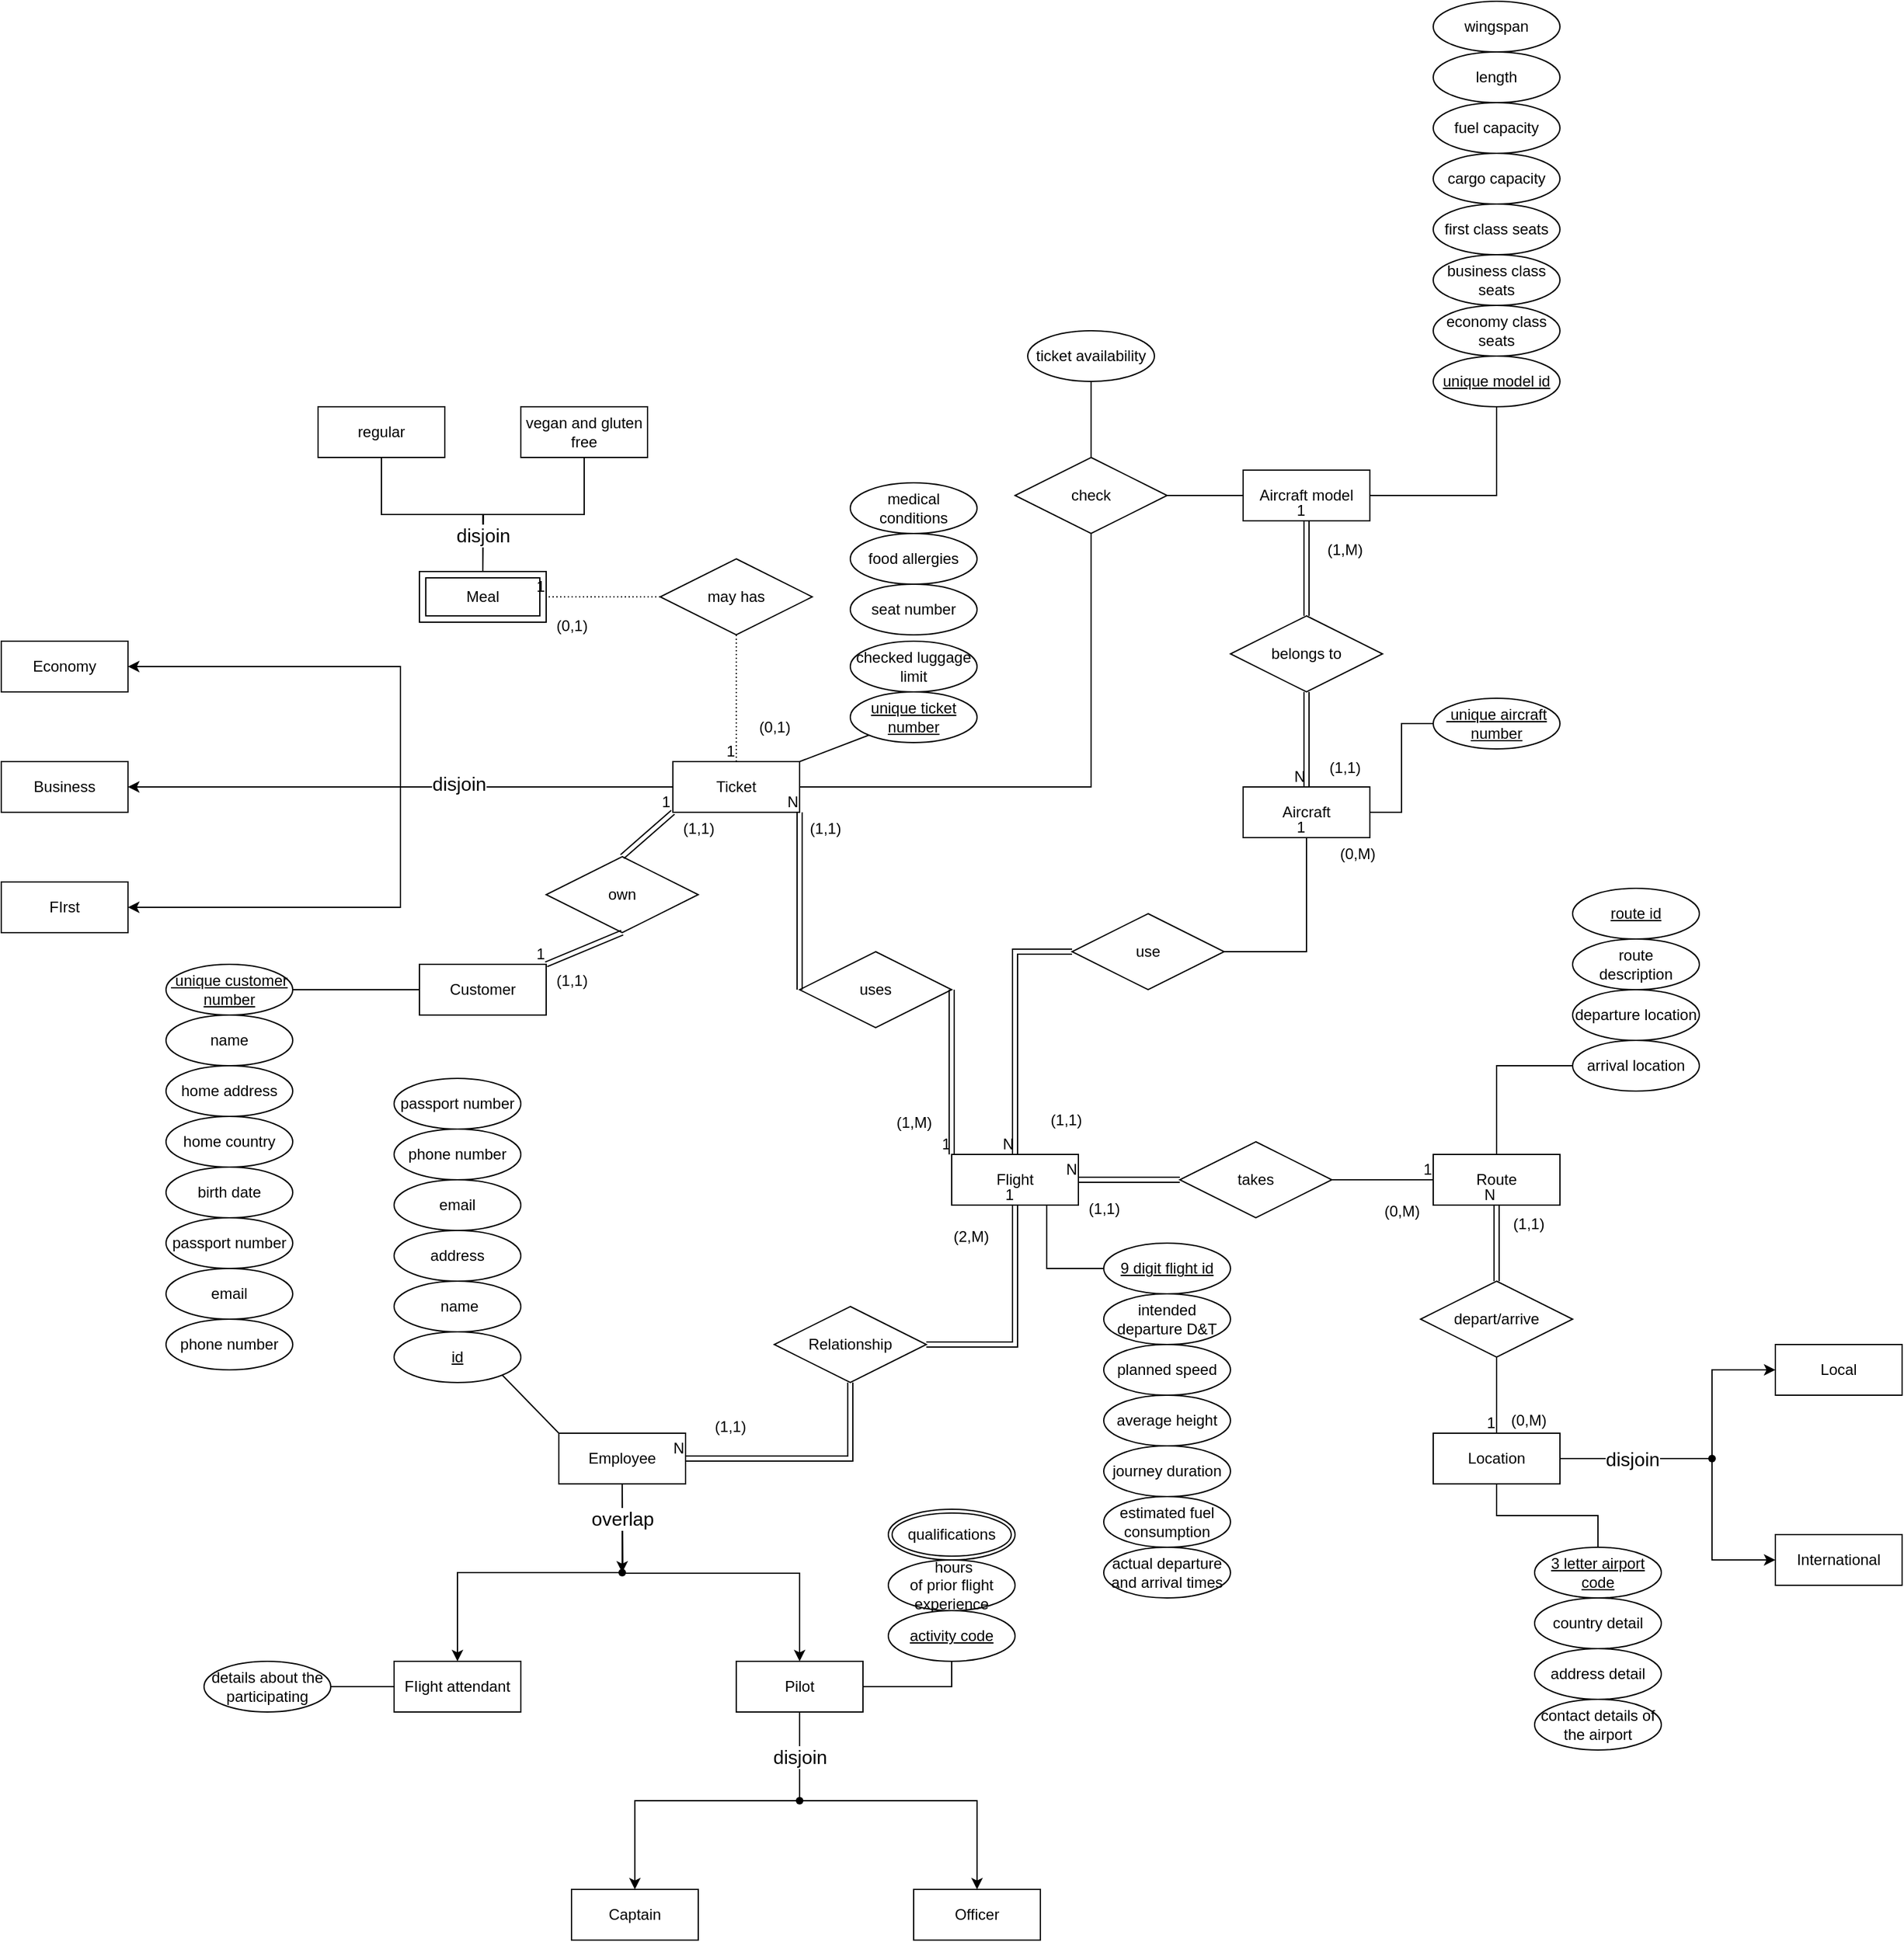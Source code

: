 <mxfile version="24.2.2" type="github">
  <diagram id="R2lEEEUBdFMjLlhIrx00" name="Page-1">
    <mxGraphModel dx="1992" dy="1138" grid="1" gridSize="10" guides="1" tooltips="1" connect="1" arrows="1" fold="1" page="1" pageScale="1" pageWidth="3300" pageHeight="4681" math="0" shadow="0" extFonts="Permanent Marker^https://fonts.googleapis.com/css?family=Permanent+Marker">
      <root>
        <mxCell id="0" />
        <mxCell id="1" parent="0" />
        <mxCell id="iUGONKCu862hK9h3Vl7b-9" value="Flight" style="whiteSpace=wrap;html=1;align=center;" parent="1" vertex="1">
          <mxGeometry x="1240" y="1610" width="100" height="40" as="geometry" />
        </mxCell>
        <mxCell id="iUGONKCu862hK9h3Vl7b-10" value="Route" style="whiteSpace=wrap;html=1;align=center;" parent="1" vertex="1">
          <mxGeometry x="1620" y="1610" width="100" height="40" as="geometry" />
        </mxCell>
        <mxCell id="iUGONKCu862hK9h3Vl7b-37" style="edgeStyle=orthogonalEdgeStyle;rounded=0;orthogonalLoop=1;jettySize=auto;html=1;exitX=1;exitY=0.5;exitDx=0;exitDy=0;entryX=0;entryY=0.5;entryDx=0;entryDy=0;" parent="1" source="iUGONKCu862hK9h3Vl7b-11" target="iUGONKCu862hK9h3Vl7b-35" edge="1">
          <mxGeometry relative="1" as="geometry">
            <Array as="points">
              <mxPoint x="1840" y="1850" />
              <mxPoint x="1840" y="1780" />
            </Array>
          </mxGeometry>
        </mxCell>
        <mxCell id="iUGONKCu862hK9h3Vl7b-11" value="Location" style="whiteSpace=wrap;html=1;align=center;" parent="1" vertex="1">
          <mxGeometry x="1620" y="1830" width="100" height="40" as="geometry" />
        </mxCell>
        <mxCell id="iUGONKCu862hK9h3Vl7b-73" style="edgeStyle=orthogonalEdgeStyle;rounded=0;orthogonalLoop=1;jettySize=auto;html=1;exitX=0;exitY=0.5;exitDx=0;exitDy=0;entryX=1;entryY=0.5;entryDx=0;entryDy=0;endArrow=classic;endFill=1;" parent="1" source="iUGONKCu862hK9h3Vl7b-12" target="iUGONKCu862hK9h3Vl7b-71" edge="1">
          <mxGeometry relative="1" as="geometry" />
        </mxCell>
        <mxCell id="HLWwBx_t6MF1yC-M5vPN-52" style="edgeStyle=orthogonalEdgeStyle;rounded=0;orthogonalLoop=1;jettySize=auto;html=1;exitX=1;exitY=0.5;exitDx=0;exitDy=0;entryX=0.5;entryY=1;entryDx=0;entryDy=0;endArrow=none;endFill=0;" edge="1" parent="1" source="iUGONKCu862hK9h3Vl7b-12" target="HLWwBx_t6MF1yC-M5vPN-51">
          <mxGeometry relative="1" as="geometry" />
        </mxCell>
        <mxCell id="HLWwBx_t6MF1yC-M5vPN-168" style="rounded=0;orthogonalLoop=1;jettySize=auto;html=1;exitX=1;exitY=0;exitDx=0;exitDy=0;entryX=0;entryY=1;entryDx=0;entryDy=0;endArrow=none;endFill=0;" edge="1" parent="1" source="iUGONKCu862hK9h3Vl7b-12" target="HLWwBx_t6MF1yC-M5vPN-45">
          <mxGeometry relative="1" as="geometry" />
        </mxCell>
        <mxCell id="iUGONKCu862hK9h3Vl7b-12" value="Ticket" style="whiteSpace=wrap;html=1;align=center;" parent="1" vertex="1">
          <mxGeometry x="1020" y="1300" width="100" height="40" as="geometry" />
        </mxCell>
        <mxCell id="iUGONKCu862hK9h3Vl7b-13" value="Customer" style="whiteSpace=wrap;html=1;align=center;" parent="1" vertex="1">
          <mxGeometry x="820" y="1460" width="100" height="40" as="geometry" />
        </mxCell>
        <mxCell id="iUGONKCu862hK9h3Vl7b-16" value="Aircraft" style="whiteSpace=wrap;html=1;align=center;" parent="1" vertex="1">
          <mxGeometry x="1470" y="1320" width="100" height="40" as="geometry" />
        </mxCell>
        <mxCell id="HLWwBx_t6MF1yC-M5vPN-53" style="edgeStyle=orthogonalEdgeStyle;rounded=0;orthogonalLoop=1;jettySize=auto;html=1;exitX=0;exitY=0.5;exitDx=0;exitDy=0;entryX=1;entryY=0.5;entryDx=0;entryDy=0;endArrow=none;endFill=0;" edge="1" parent="1" source="iUGONKCu862hK9h3Vl7b-17" target="HLWwBx_t6MF1yC-M5vPN-51">
          <mxGeometry relative="1" as="geometry" />
        </mxCell>
        <mxCell id="iUGONKCu862hK9h3Vl7b-17" value="Aircraft model" style="whiteSpace=wrap;html=1;align=center;" parent="1" vertex="1">
          <mxGeometry x="1470" y="1070" width="100" height="40" as="geometry" />
        </mxCell>
        <mxCell id="iUGONKCu862hK9h3Vl7b-25" style="edgeStyle=orthogonalEdgeStyle;rounded=0;orthogonalLoop=1;jettySize=auto;html=1;exitDx=0;exitDy=0;entryX=0.5;entryY=0;entryDx=0;entryDy=0;" parent="1" source="iUGONKCu862hK9h3Vl7b-29" target="iUGONKCu862hK9h3Vl7b-23" edge="1">
          <mxGeometry relative="1" as="geometry">
            <Array as="points">
              <mxPoint x="850" y="1940" />
            </Array>
          </mxGeometry>
        </mxCell>
        <mxCell id="HLWwBx_t6MF1yC-M5vPN-169" style="rounded=0;orthogonalLoop=1;jettySize=auto;html=1;exitX=0;exitY=0;exitDx=0;exitDy=0;entryX=1;entryY=1;entryDx=0;entryDy=0;endArrow=none;endFill=0;" edge="1" parent="1" source="iUGONKCu862hK9h3Vl7b-22" target="HLWwBx_t6MF1yC-M5vPN-69">
          <mxGeometry relative="1" as="geometry" />
        </mxCell>
        <mxCell id="iUGONKCu862hK9h3Vl7b-22" value="Employee" style="whiteSpace=wrap;html=1;align=center;" parent="1" vertex="1">
          <mxGeometry x="930" y="1830" width="100" height="40" as="geometry" />
        </mxCell>
        <mxCell id="iUGONKCu862hK9h3Vl7b-23" value="FIight attendant" style="whiteSpace=wrap;html=1;align=center;" parent="1" vertex="1">
          <mxGeometry x="800" y="2010" width="100" height="40" as="geometry" />
        </mxCell>
        <mxCell id="iUGONKCu862hK9h3Vl7b-28" style="edgeStyle=orthogonalEdgeStyle;rounded=0;orthogonalLoop=1;jettySize=auto;html=1;exitX=0.5;exitY=0;exitDx=0;exitDy=0;endArrow=none;endFill=0;startArrow=classic;startFill=1;" parent="1" source="iUGONKCu862hK9h3Vl7b-24" edge="1">
          <mxGeometry relative="1" as="geometry">
            <mxPoint x="980" y="1870" as="targetPoint" />
          </mxGeometry>
        </mxCell>
        <mxCell id="iUGONKCu862hK9h3Vl7b-78" style="edgeStyle=orthogonalEdgeStyle;rounded=0;orthogonalLoop=1;jettySize=auto;html=1;exitX=0.5;exitY=1;exitDx=0;exitDy=0;entryX=0.5;entryY=0;entryDx=0;entryDy=0;endArrow=classic;endFill=1;" parent="1" source="iUGONKCu862hK9h3Vl7b-24" target="iUGONKCu862hK9h3Vl7b-76" edge="1">
          <mxGeometry relative="1" as="geometry" />
        </mxCell>
        <mxCell id="iUGONKCu862hK9h3Vl7b-24" value="Pilot" style="whiteSpace=wrap;html=1;align=center;" parent="1" vertex="1">
          <mxGeometry x="1070" y="2010" width="100" height="40" as="geometry" />
        </mxCell>
        <mxCell id="iUGONKCu862hK9h3Vl7b-30" value="" style="edgeStyle=orthogonalEdgeStyle;rounded=0;orthogonalLoop=1;jettySize=auto;html=1;exitX=0.5;exitY=1;exitDx=0;exitDy=0;entryDx=0;entryDy=0;" parent="1" source="iUGONKCu862hK9h3Vl7b-22" target="iUGONKCu862hK9h3Vl7b-29" edge="1">
          <mxGeometry relative="1" as="geometry">
            <mxPoint x="980" y="1870" as="sourcePoint" />
            <mxPoint x="850" y="2010" as="targetPoint" />
            <Array as="points">
              <mxPoint x="980" y="1940" />
            </Array>
          </mxGeometry>
        </mxCell>
        <mxCell id="HLWwBx_t6MF1yC-M5vPN-70" value="overlap" style="edgeLabel;html=1;align=center;verticalAlign=middle;resizable=0;points=[];fontSize=15;" vertex="1" connectable="0" parent="iUGONKCu862hK9h3Vl7b-30">
          <mxGeometry x="-0.233" relative="1" as="geometry">
            <mxPoint as="offset" />
          </mxGeometry>
        </mxCell>
        <mxCell id="iUGONKCu862hK9h3Vl7b-29" value="" style="shape=waypoint;sketch=0;fillStyle=solid;size=6;pointerEvents=1;points=[];fillColor=none;resizable=0;rotatable=0;perimeter=centerPerimeter;snapToPoint=1;fontStyle=1;html=1;" parent="1" vertex="1">
          <mxGeometry x="970" y="1930" width="20" height="20" as="geometry" />
        </mxCell>
        <mxCell id="iUGONKCu862hK9h3Vl7b-35" value="Local" style="whiteSpace=wrap;html=1;align=center;" parent="1" vertex="1">
          <mxGeometry x="1890" y="1760" width="100" height="40" as="geometry" />
        </mxCell>
        <mxCell id="iUGONKCu862hK9h3Vl7b-38" style="edgeStyle=orthogonalEdgeStyle;rounded=0;orthogonalLoop=1;jettySize=auto;html=1;exitX=0;exitY=0.5;exitDx=0;exitDy=0;entryX=1;entryY=0.5;entryDx=0;entryDy=0;startArrow=classic;startFill=1;endArrow=none;endFill=0;" parent="1" source="iUGONKCu862hK9h3Vl7b-36" target="iUGONKCu862hK9h3Vl7b-11" edge="1">
          <mxGeometry relative="1" as="geometry">
            <Array as="points">
              <mxPoint x="1840" y="1930" />
              <mxPoint x="1840" y="1850" />
            </Array>
          </mxGeometry>
        </mxCell>
        <mxCell id="HLWwBx_t6MF1yC-M5vPN-24" value="disjoin" style="edgeLabel;html=1;align=center;verticalAlign=middle;resizable=0;points=[];fontSize=15;" vertex="1" connectable="0" parent="iUGONKCu862hK9h3Vl7b-38">
          <mxGeometry x="0.539" relative="1" as="geometry">
            <mxPoint x="-1" as="offset" />
          </mxGeometry>
        </mxCell>
        <mxCell id="iUGONKCu862hK9h3Vl7b-36" value="International" style="whiteSpace=wrap;html=1;align=center;" parent="1" vertex="1">
          <mxGeometry x="1890" y="1910" width="100" height="40" as="geometry" />
        </mxCell>
        <mxCell id="iUGONKCu862hK9h3Vl7b-48" value="" style="shape=waypoint;sketch=0;fillStyle=solid;size=6;pointerEvents=1;points=[];fillColor=none;resizable=0;rotatable=0;perimeter=centerPerimeter;snapToPoint=1;" parent="1" vertex="1">
          <mxGeometry x="1830" y="1840" width="20" height="20" as="geometry" />
        </mxCell>
        <mxCell id="HLWwBx_t6MF1yC-M5vPN-61" style="edgeStyle=orthogonalEdgeStyle;rounded=0;orthogonalLoop=1;jettySize=auto;html=1;exitX=0.5;exitY=0;exitDx=0;exitDy=0;entryX=0.5;entryY=1;entryDx=0;entryDy=0;endArrow=none;endFill=0;" edge="1" parent="1" source="iUGONKCu862hK9h3Vl7b-63" target="HLWwBx_t6MF1yC-M5vPN-59">
          <mxGeometry relative="1" as="geometry" />
        </mxCell>
        <mxCell id="iUGONKCu862hK9h3Vl7b-63" value="Meal" style="shape=ext;margin=3;double=1;whiteSpace=wrap;html=1;align=center;" parent="1" vertex="1">
          <mxGeometry x="820" y="1150" width="100" height="40" as="geometry" />
        </mxCell>
        <mxCell id="iUGONKCu862hK9h3Vl7b-74" style="edgeStyle=orthogonalEdgeStyle;rounded=0;orthogonalLoop=1;jettySize=auto;html=1;exitX=1;exitY=0.5;exitDx=0;exitDy=0;entryX=0;entryY=0.5;entryDx=0;entryDy=0;endArrow=none;endFill=0;startArrow=classic;startFill=1;" parent="1" source="iUGONKCu862hK9h3Vl7b-70" target="iUGONKCu862hK9h3Vl7b-12" edge="1">
          <mxGeometry relative="1" as="geometry" />
        </mxCell>
        <mxCell id="iUGONKCu862hK9h3Vl7b-70" value="Economy" style="whiteSpace=wrap;html=1;align=center;" parent="1" vertex="1">
          <mxGeometry x="490" y="1205" width="100" height="40" as="geometry" />
        </mxCell>
        <mxCell id="iUGONKCu862hK9h3Vl7b-71" value="Business" style="whiteSpace=wrap;html=1;align=center;" parent="1" vertex="1">
          <mxGeometry x="490" y="1300" width="100" height="40" as="geometry" />
        </mxCell>
        <mxCell id="iUGONKCu862hK9h3Vl7b-75" style="edgeStyle=orthogonalEdgeStyle;rounded=0;orthogonalLoop=1;jettySize=auto;html=1;exitX=1;exitY=0.5;exitDx=0;exitDy=0;entryX=0;entryY=0.5;entryDx=0;entryDy=0;endArrow=none;endFill=0;startArrow=classic;startFill=1;" parent="1" source="iUGONKCu862hK9h3Vl7b-72" target="iUGONKCu862hK9h3Vl7b-12" edge="1">
          <mxGeometry relative="1" as="geometry" />
        </mxCell>
        <mxCell id="HLWwBx_t6MF1yC-M5vPN-58" value="&lt;font style=&quot;font-size: 15px;&quot;&gt;disjoin&lt;/font&gt;" style="edgeLabel;html=1;align=center;verticalAlign=middle;resizable=0;points=[];" vertex="1" connectable="0" parent="iUGONKCu862hK9h3Vl7b-75">
          <mxGeometry x="0.355" y="3" relative="1" as="geometry">
            <mxPoint as="offset" />
          </mxGeometry>
        </mxCell>
        <mxCell id="iUGONKCu862hK9h3Vl7b-72" value="FIrst" style="whiteSpace=wrap;html=1;align=center;" parent="1" vertex="1">
          <mxGeometry x="490" y="1395" width="100" height="40" as="geometry" />
        </mxCell>
        <mxCell id="iUGONKCu862hK9h3Vl7b-76" value="Captain" style="whiteSpace=wrap;html=1;align=center;" parent="1" vertex="1">
          <mxGeometry x="940" y="2190" width="100" height="40" as="geometry" />
        </mxCell>
        <mxCell id="iUGONKCu862hK9h3Vl7b-79" style="edgeStyle=orthogonalEdgeStyle;rounded=0;orthogonalLoop=1;jettySize=auto;html=1;exitDx=0;exitDy=0;endArrow=none;endFill=0;" parent="1" source="iUGONKCu862hK9h3Vl7b-85" edge="1">
          <mxGeometry relative="1" as="geometry">
            <mxPoint x="1120" y="2050" as="targetPoint" />
          </mxGeometry>
        </mxCell>
        <mxCell id="HLWwBx_t6MF1yC-M5vPN-71" value="&lt;font style=&quot;font-size: 15px;&quot;&gt;disjoin&lt;/font&gt;" style="edgeLabel;html=1;align=center;verticalAlign=middle;resizable=0;points=[];" vertex="1" connectable="0" parent="iUGONKCu862hK9h3Vl7b-79">
          <mxGeometry x="-0.077" relative="1" as="geometry">
            <mxPoint y="-3" as="offset" />
          </mxGeometry>
        </mxCell>
        <mxCell id="iUGONKCu862hK9h3Vl7b-77" value="Officer" style="whiteSpace=wrap;html=1;align=center;" parent="1" vertex="1">
          <mxGeometry x="1210" y="2190" width="100" height="40" as="geometry" />
        </mxCell>
        <mxCell id="iUGONKCu862hK9h3Vl7b-84" value="" style="edgeStyle=orthogonalEdgeStyle;rounded=0;orthogonalLoop=1;jettySize=auto;html=1;exitX=0.5;exitY=0;exitDx=0;exitDy=0;endArrow=none;endFill=0;startArrow=classic;startFill=1;" parent="1" source="iUGONKCu862hK9h3Vl7b-77" target="iUGONKCu862hK9h3Vl7b-85" edge="1">
          <mxGeometry relative="1" as="geometry">
            <mxPoint x="1120" y="2050" as="targetPoint" />
            <mxPoint x="1260" y="2190" as="sourcePoint" />
            <Array as="points">
              <mxPoint x="1260" y="2120" />
            </Array>
          </mxGeometry>
        </mxCell>
        <mxCell id="iUGONKCu862hK9h3Vl7b-85" value="" style="shape=waypoint;sketch=0;fillStyle=solid;size=6;pointerEvents=1;points=[];fillColor=none;resizable=0;rotatable=0;perimeter=centerPerimeter;snapToPoint=1;" parent="1" vertex="1">
          <mxGeometry x="1110" y="2110" width="20" height="20" as="geometry" />
        </mxCell>
        <mxCell id="HLWwBx_t6MF1yC-M5vPN-164" style="edgeStyle=orthogonalEdgeStyle;rounded=0;orthogonalLoop=1;jettySize=auto;html=1;exitX=0;exitY=0.5;exitDx=0;exitDy=0;entryX=0.75;entryY=1;entryDx=0;entryDy=0;endArrow=none;endFill=0;" edge="1" parent="1" source="HLWwBx_t6MF1yC-M5vPN-8" target="iUGONKCu862hK9h3Vl7b-9">
          <mxGeometry relative="1" as="geometry" />
        </mxCell>
        <mxCell id="HLWwBx_t6MF1yC-M5vPN-8" value="&lt;u&gt;9 digit flight id&lt;/u&gt;" style="ellipse;whiteSpace=wrap;html=1;align=center;" vertex="1" parent="1">
          <mxGeometry x="1360" y="1680" width="100" height="40" as="geometry" />
        </mxCell>
        <mxCell id="HLWwBx_t6MF1yC-M5vPN-9" value="intended departure D&amp;amp;T" style="ellipse;whiteSpace=wrap;html=1;align=center;" vertex="1" parent="1">
          <mxGeometry x="1360" y="1720" width="100" height="40" as="geometry" />
        </mxCell>
        <mxCell id="HLWwBx_t6MF1yC-M5vPN-10" value="planned speed" style="ellipse;whiteSpace=wrap;html=1;align=center;" vertex="1" parent="1">
          <mxGeometry x="1360" y="1760" width="100" height="40" as="geometry" />
        </mxCell>
        <mxCell id="HLWwBx_t6MF1yC-M5vPN-12" value="average height" style="ellipse;whiteSpace=wrap;html=1;align=center;" vertex="1" parent="1">
          <mxGeometry x="1360" y="1800" width="100" height="40" as="geometry" />
        </mxCell>
        <mxCell id="HLWwBx_t6MF1yC-M5vPN-13" value="journey duration" style="ellipse;whiteSpace=wrap;html=1;align=center;" vertex="1" parent="1">
          <mxGeometry x="1360" y="1840" width="100" height="40" as="geometry" />
        </mxCell>
        <mxCell id="HLWwBx_t6MF1yC-M5vPN-14" value="estimated fuel consumption" style="ellipse;whiteSpace=wrap;html=1;align=center;" vertex="1" parent="1">
          <mxGeometry x="1360" y="1880" width="100" height="40" as="geometry" />
        </mxCell>
        <mxCell id="HLWwBx_t6MF1yC-M5vPN-15" value="actual departure and arrival times" style="ellipse;whiteSpace=wrap;html=1;align=center;" vertex="1" parent="1">
          <mxGeometry x="1360" y="1920" width="100" height="40" as="geometry" />
        </mxCell>
        <mxCell id="HLWwBx_t6MF1yC-M5vPN-16" value="&lt;u&gt;route id&lt;/u&gt;" style="ellipse;whiteSpace=wrap;html=1;align=center;" vertex="1" parent="1">
          <mxGeometry x="1730" y="1400" width="100" height="40" as="geometry" />
        </mxCell>
        <mxCell id="HLWwBx_t6MF1yC-M5vPN-17" value=" route &lt;br/&gt;description" style="ellipse;whiteSpace=wrap;html=1;align=center;" vertex="1" parent="1">
          <mxGeometry x="1730" y="1440" width="100" height="40" as="geometry" />
        </mxCell>
        <mxCell id="HLWwBx_t6MF1yC-M5vPN-18" value=" departure location" style="ellipse;whiteSpace=wrap;html=1;align=center;" vertex="1" parent="1">
          <mxGeometry x="1730" y="1480" width="100" height="40" as="geometry" />
        </mxCell>
        <mxCell id="HLWwBx_t6MF1yC-M5vPN-159" style="edgeStyle=orthogonalEdgeStyle;rounded=0;orthogonalLoop=1;jettySize=auto;html=1;exitX=0;exitY=0.5;exitDx=0;exitDy=0;entryX=0.5;entryY=0;entryDx=0;entryDy=0;endArrow=none;endFill=0;" edge="1" parent="1" source="HLWwBx_t6MF1yC-M5vPN-19" target="iUGONKCu862hK9h3Vl7b-10">
          <mxGeometry relative="1" as="geometry" />
        </mxCell>
        <mxCell id="HLWwBx_t6MF1yC-M5vPN-19" value=" arrival location" style="ellipse;whiteSpace=wrap;html=1;align=center;" vertex="1" parent="1">
          <mxGeometry x="1730" y="1520" width="100" height="40" as="geometry" />
        </mxCell>
        <mxCell id="HLWwBx_t6MF1yC-M5vPN-160" style="edgeStyle=orthogonalEdgeStyle;rounded=0;orthogonalLoop=1;jettySize=auto;html=1;exitX=0.5;exitY=0;exitDx=0;exitDy=0;entryX=0.5;entryY=1;entryDx=0;entryDy=0;endArrow=none;endFill=0;" edge="1" parent="1" source="HLWwBx_t6MF1yC-M5vPN-20" target="iUGONKCu862hK9h3Vl7b-11">
          <mxGeometry relative="1" as="geometry" />
        </mxCell>
        <mxCell id="HLWwBx_t6MF1yC-M5vPN-20" value="&lt;u&gt;3 letter airport code&lt;/u&gt;" style="ellipse;whiteSpace=wrap;html=1;align=center;" vertex="1" parent="1">
          <mxGeometry x="1700" y="1920" width="100" height="40" as="geometry" />
        </mxCell>
        <mxCell id="HLWwBx_t6MF1yC-M5vPN-21" value="country detail" style="ellipse;whiteSpace=wrap;html=1;align=center;" vertex="1" parent="1">
          <mxGeometry x="1700" y="1960" width="100" height="40" as="geometry" />
        </mxCell>
        <mxCell id="HLWwBx_t6MF1yC-M5vPN-22" value="address detail" style="ellipse;whiteSpace=wrap;html=1;align=center;" vertex="1" parent="1">
          <mxGeometry x="1700" y="2000" width="100" height="40" as="geometry" />
        </mxCell>
        <mxCell id="HLWwBx_t6MF1yC-M5vPN-23" value="contact details of the airport" style="ellipse;whiteSpace=wrap;html=1;align=center;" vertex="1" parent="1">
          <mxGeometry x="1700" y="2040" width="100" height="40" as="geometry" />
        </mxCell>
        <mxCell id="HLWwBx_t6MF1yC-M5vPN-157" style="edgeStyle=orthogonalEdgeStyle;rounded=0;orthogonalLoop=1;jettySize=auto;html=1;exitX=0;exitY=0.5;exitDx=0;exitDy=0;entryX=1;entryY=0.5;entryDx=0;entryDy=0;endArrow=none;endFill=0;" edge="1" parent="1" source="HLWwBx_t6MF1yC-M5vPN-28" target="iUGONKCu862hK9h3Vl7b-16">
          <mxGeometry relative="1" as="geometry" />
        </mxCell>
        <mxCell id="HLWwBx_t6MF1yC-M5vPN-28" value="&lt;u&gt;&amp;nbsp;unique aircraft number&lt;/u&gt;" style="ellipse;whiteSpace=wrap;html=1;align=center;" vertex="1" parent="1">
          <mxGeometry x="1620" y="1250" width="100" height="40" as="geometry" />
        </mxCell>
        <mxCell id="HLWwBx_t6MF1yC-M5vPN-158" style="edgeStyle=orthogonalEdgeStyle;rounded=0;orthogonalLoop=1;jettySize=auto;html=1;exitX=0.5;exitY=1;exitDx=0;exitDy=0;entryX=1;entryY=0.5;entryDx=0;entryDy=0;endArrow=none;endFill=0;" edge="1" parent="1" source="HLWwBx_t6MF1yC-M5vPN-29" target="iUGONKCu862hK9h3Vl7b-17">
          <mxGeometry relative="1" as="geometry" />
        </mxCell>
        <mxCell id="HLWwBx_t6MF1yC-M5vPN-29" value="&lt;u&gt;unique model id&lt;/u&gt;" style="ellipse;whiteSpace=wrap;html=1;align=center;" vertex="1" parent="1">
          <mxGeometry x="1620" y="980" width="100" height="40" as="geometry" />
        </mxCell>
        <mxCell id="HLWwBx_t6MF1yC-M5vPN-30" value="economy class seats" style="ellipse;whiteSpace=wrap;html=1;align=center;" vertex="1" parent="1">
          <mxGeometry x="1620" y="940" width="100" height="40" as="geometry" />
        </mxCell>
        <mxCell id="HLWwBx_t6MF1yC-M5vPN-31" value="business class seats" style="ellipse;whiteSpace=wrap;html=1;align=center;" vertex="1" parent="1">
          <mxGeometry x="1620" y="900" width="100" height="40" as="geometry" />
        </mxCell>
        <mxCell id="HLWwBx_t6MF1yC-M5vPN-32" value="first class seats" style="ellipse;whiteSpace=wrap;html=1;align=center;" vertex="1" parent="1">
          <mxGeometry x="1620" y="860" width="100" height="40" as="geometry" />
        </mxCell>
        <mxCell id="HLWwBx_t6MF1yC-M5vPN-33" value=" cargo capacity" style="ellipse;whiteSpace=wrap;html=1;align=center;" vertex="1" parent="1">
          <mxGeometry x="1620" y="820" width="100" height="40" as="geometry" />
        </mxCell>
        <mxCell id="HLWwBx_t6MF1yC-M5vPN-34" value=" fuel capacity" style="ellipse;whiteSpace=wrap;html=1;align=center;" vertex="1" parent="1">
          <mxGeometry x="1620" y="780" width="100" height="40" as="geometry" />
        </mxCell>
        <mxCell id="HLWwBx_t6MF1yC-M5vPN-35" value="length" style="ellipse;whiteSpace=wrap;html=1;align=center;" vertex="1" parent="1">
          <mxGeometry x="1620" y="740" width="100" height="40" as="geometry" />
        </mxCell>
        <mxCell id="HLWwBx_t6MF1yC-M5vPN-36" value=" wingspan" style="ellipse;whiteSpace=wrap;html=1;align=center;" vertex="1" parent="1">
          <mxGeometry x="1620" y="700" width="100" height="40" as="geometry" />
        </mxCell>
        <mxCell id="HLWwBx_t6MF1yC-M5vPN-170" style="edgeStyle=orthogonalEdgeStyle;rounded=0;orthogonalLoop=1;jettySize=auto;html=1;exitX=1;exitY=0.5;exitDx=0;exitDy=0;entryX=0;entryY=0.5;entryDx=0;entryDy=0;endArrow=none;endFill=0;" edge="1" parent="1" source="HLWwBx_t6MF1yC-M5vPN-37" target="iUGONKCu862hK9h3Vl7b-13">
          <mxGeometry relative="1" as="geometry" />
        </mxCell>
        <mxCell id="HLWwBx_t6MF1yC-M5vPN-37" value="&lt;u&gt;&amp;nbsp;unique customer number&lt;/u&gt;" style="ellipse;whiteSpace=wrap;html=1;align=center;" vertex="1" parent="1">
          <mxGeometry x="620" y="1460" width="100" height="40" as="geometry" />
        </mxCell>
        <mxCell id="HLWwBx_t6MF1yC-M5vPN-38" value="name" style="ellipse;whiteSpace=wrap;html=1;align=center;" vertex="1" parent="1">
          <mxGeometry x="620" y="1500" width="100" height="40" as="geometry" />
        </mxCell>
        <mxCell id="HLWwBx_t6MF1yC-M5vPN-39" value=" home address" style="ellipse;whiteSpace=wrap;html=1;align=center;" vertex="1" parent="1">
          <mxGeometry x="620" y="1540" width="100" height="40" as="geometry" />
        </mxCell>
        <mxCell id="HLWwBx_t6MF1yC-M5vPN-40" value="home country" style="ellipse;whiteSpace=wrap;html=1;align=center;" vertex="1" parent="1">
          <mxGeometry x="620" y="1580" width="100" height="40" as="geometry" />
        </mxCell>
        <mxCell id="HLWwBx_t6MF1yC-M5vPN-41" value="birth date" style="ellipse;whiteSpace=wrap;html=1;align=center;" vertex="1" parent="1">
          <mxGeometry x="620" y="1620" width="100" height="40" as="geometry" />
        </mxCell>
        <mxCell id="HLWwBx_t6MF1yC-M5vPN-42" value=" passport number" style="ellipse;whiteSpace=wrap;html=1;align=center;" vertex="1" parent="1">
          <mxGeometry x="620" y="1660" width="100" height="40" as="geometry" />
        </mxCell>
        <mxCell id="HLWwBx_t6MF1yC-M5vPN-43" value="email" style="ellipse;whiteSpace=wrap;html=1;align=center;" vertex="1" parent="1">
          <mxGeometry x="620" y="1700" width="100" height="40" as="geometry" />
        </mxCell>
        <mxCell id="HLWwBx_t6MF1yC-M5vPN-44" value="phone number" style="ellipse;whiteSpace=wrap;html=1;align=center;" vertex="1" parent="1">
          <mxGeometry x="620" y="1740" width="100" height="40" as="geometry" />
        </mxCell>
        <mxCell id="HLWwBx_t6MF1yC-M5vPN-45" value="&lt;u&gt; unique ticket number&lt;/u&gt;" style="ellipse;whiteSpace=wrap;html=1;align=center;" vertex="1" parent="1">
          <mxGeometry x="1160" y="1245" width="100" height="40" as="geometry" />
        </mxCell>
        <mxCell id="HLWwBx_t6MF1yC-M5vPN-46" value=" checked luggage limit" style="ellipse;whiteSpace=wrap;html=1;align=center;" vertex="1" parent="1">
          <mxGeometry x="1160" y="1205" width="100" height="40" as="geometry" />
        </mxCell>
        <mxCell id="HLWwBx_t6MF1yC-M5vPN-47" value=" seat number" style="ellipse;whiteSpace=wrap;html=1;align=center;" vertex="1" parent="1">
          <mxGeometry x="1160" y="1160" width="100" height="40" as="geometry" />
        </mxCell>
        <mxCell id="HLWwBx_t6MF1yC-M5vPN-48" value="food allergies" style="ellipse;whiteSpace=wrap;html=1;align=center;" vertex="1" parent="1">
          <mxGeometry x="1160" y="1120" width="100" height="40" as="geometry" />
        </mxCell>
        <mxCell id="HLWwBx_t6MF1yC-M5vPN-49" value="medical &lt;br/&gt;conditions" style="ellipse;whiteSpace=wrap;html=1;align=center;" vertex="1" parent="1">
          <mxGeometry x="1160" y="1080" width="100" height="40" as="geometry" />
        </mxCell>
        <mxCell id="HLWwBx_t6MF1yC-M5vPN-55" style="edgeStyle=orthogonalEdgeStyle;rounded=0;orthogonalLoop=1;jettySize=auto;html=1;exitX=0.5;exitY=0;exitDx=0;exitDy=0;entryX=0.5;entryY=1;entryDx=0;entryDy=0;endArrow=none;endFill=0;" edge="1" parent="1" source="HLWwBx_t6MF1yC-M5vPN-51" target="HLWwBx_t6MF1yC-M5vPN-54">
          <mxGeometry relative="1" as="geometry" />
        </mxCell>
        <mxCell id="HLWwBx_t6MF1yC-M5vPN-51" value="check" style="shape=rhombus;perimeter=rhombusPerimeter;whiteSpace=wrap;html=1;align=center;" vertex="1" parent="1">
          <mxGeometry x="1290" y="1060" width="120" height="60" as="geometry" />
        </mxCell>
        <mxCell id="HLWwBx_t6MF1yC-M5vPN-54" value="ticket availability " style="ellipse;whiteSpace=wrap;html=1;align=center;" vertex="1" parent="1">
          <mxGeometry x="1300" y="960" width="100" height="40" as="geometry" />
        </mxCell>
        <mxCell id="HLWwBx_t6MF1yC-M5vPN-59" value="regular" style="whiteSpace=wrap;html=1;align=center;" vertex="1" parent="1">
          <mxGeometry x="740" y="1020" width="100" height="40" as="geometry" />
        </mxCell>
        <mxCell id="HLWwBx_t6MF1yC-M5vPN-62" style="edgeStyle=orthogonalEdgeStyle;rounded=0;orthogonalLoop=1;jettySize=auto;html=1;exitX=0.5;exitY=1;exitDx=0;exitDy=0;endArrow=none;endFill=0;" edge="1" parent="1" source="HLWwBx_t6MF1yC-M5vPN-60">
          <mxGeometry relative="1" as="geometry">
            <mxPoint x="870" y="1150" as="targetPoint" />
          </mxGeometry>
        </mxCell>
        <mxCell id="HLWwBx_t6MF1yC-M5vPN-63" value="&lt;font style=&quot;font-size: 15px;&quot;&gt;disjoin&lt;/font&gt;" style="edgeLabel;html=1;align=center;verticalAlign=middle;resizable=0;points=[];" vertex="1" connectable="0" parent="HLWwBx_t6MF1yC-M5vPN-62">
          <mxGeometry x="0.657" y="-1" relative="1" as="geometry">
            <mxPoint as="offset" />
          </mxGeometry>
        </mxCell>
        <mxCell id="HLWwBx_t6MF1yC-M5vPN-60" value="vegan and gluten free" style="whiteSpace=wrap;html=1;align=center;" vertex="1" parent="1">
          <mxGeometry x="900" y="1020" width="100" height="40" as="geometry" />
        </mxCell>
        <mxCell id="HLWwBx_t6MF1yC-M5vPN-64" value="passport number" style="ellipse;whiteSpace=wrap;html=1;align=center;" vertex="1" parent="1">
          <mxGeometry x="800" y="1550" width="100" height="40" as="geometry" />
        </mxCell>
        <mxCell id="HLWwBx_t6MF1yC-M5vPN-65" value="phone number" style="ellipse;whiteSpace=wrap;html=1;align=center;" vertex="1" parent="1">
          <mxGeometry x="800" y="1590" width="100" height="40" as="geometry" />
        </mxCell>
        <mxCell id="HLWwBx_t6MF1yC-M5vPN-66" value="email" style="ellipse;whiteSpace=wrap;html=1;align=center;" vertex="1" parent="1">
          <mxGeometry x="800" y="1630" width="100" height="40" as="geometry" />
        </mxCell>
        <mxCell id="HLWwBx_t6MF1yC-M5vPN-67" value="address" style="ellipse;whiteSpace=wrap;html=1;align=center;" vertex="1" parent="1">
          <mxGeometry x="800" y="1670" width="100" height="40" as="geometry" />
        </mxCell>
        <mxCell id="HLWwBx_t6MF1yC-M5vPN-68" value="&amp;nbsp;name" style="ellipse;whiteSpace=wrap;html=1;align=center;" vertex="1" parent="1">
          <mxGeometry x="800" y="1710" width="100" height="40" as="geometry" />
        </mxCell>
        <mxCell id="HLWwBx_t6MF1yC-M5vPN-69" value="&lt;u&gt;id&lt;/u&gt;" style="ellipse;whiteSpace=wrap;html=1;align=center;" vertex="1" parent="1">
          <mxGeometry x="800" y="1750" width="100" height="40" as="geometry" />
        </mxCell>
        <mxCell id="HLWwBx_t6MF1yC-M5vPN-72" value="&amp;nbsp;hours &lt;br&gt;of prior flight experience" style="ellipse;whiteSpace=wrap;html=1;align=center;" vertex="1" parent="1">
          <mxGeometry x="1190" y="1930" width="100" height="40" as="geometry" />
        </mxCell>
        <mxCell id="HLWwBx_t6MF1yC-M5vPN-73" value="qualifications" style="ellipse;shape=doubleEllipse;margin=3;whiteSpace=wrap;html=1;align=center;" vertex="1" parent="1">
          <mxGeometry x="1190" y="1890" width="100" height="40" as="geometry" />
        </mxCell>
        <mxCell id="HLWwBx_t6MF1yC-M5vPN-161" style="edgeStyle=orthogonalEdgeStyle;rounded=0;orthogonalLoop=1;jettySize=auto;html=1;exitX=0.5;exitY=1;exitDx=0;exitDy=0;entryX=1;entryY=0.5;entryDx=0;entryDy=0;endArrow=none;endFill=0;" edge="1" parent="1" source="HLWwBx_t6MF1yC-M5vPN-75" target="iUGONKCu862hK9h3Vl7b-24">
          <mxGeometry relative="1" as="geometry" />
        </mxCell>
        <mxCell id="HLWwBx_t6MF1yC-M5vPN-75" value="&lt;u&gt;activity code&lt;/u&gt;" style="ellipse;whiteSpace=wrap;html=1;align=center;" vertex="1" parent="1">
          <mxGeometry x="1190" y="1970" width="100" height="40" as="geometry" />
        </mxCell>
        <mxCell id="HLWwBx_t6MF1yC-M5vPN-76" value="Relationship" style="shape=rhombus;perimeter=rhombusPerimeter;whiteSpace=wrap;html=1;align=center;" vertex="1" parent="1">
          <mxGeometry x="1100" y="1730" width="120" height="60" as="geometry" />
        </mxCell>
        <mxCell id="HLWwBx_t6MF1yC-M5vPN-79" value="" style="shape=link;html=1;rounded=0;entryX=0.5;entryY=1;entryDx=0;entryDy=0;exitX=1;exitY=0.5;exitDx=0;exitDy=0;" edge="1" parent="1" source="HLWwBx_t6MF1yC-M5vPN-76" target="iUGONKCu862hK9h3Vl7b-9">
          <mxGeometry relative="1" as="geometry">
            <mxPoint x="1200" y="1710" as="sourcePoint" />
            <mxPoint x="1360" y="1710" as="targetPoint" />
            <Array as="points">
              <mxPoint x="1290" y="1760" />
            </Array>
          </mxGeometry>
        </mxCell>
        <mxCell id="HLWwBx_t6MF1yC-M5vPN-80" value="1" style="resizable=0;html=1;whiteSpace=wrap;align=right;verticalAlign=bottom;" connectable="0" vertex="1" parent="HLWwBx_t6MF1yC-M5vPN-79">
          <mxGeometry x="1" relative="1" as="geometry" />
        </mxCell>
        <mxCell id="HLWwBx_t6MF1yC-M5vPN-81" value="(2,M)" style="text;html=1;align=center;verticalAlign=middle;resizable=0;points=[];autosize=1;strokeColor=none;fillColor=none;" vertex="1" parent="1">
          <mxGeometry x="1230" y="1660" width="50" height="30" as="geometry" />
        </mxCell>
        <mxCell id="HLWwBx_t6MF1yC-M5vPN-86" value="" style="shape=link;html=1;rounded=0;entryX=1;entryY=0.5;entryDx=0;entryDy=0;exitX=0.5;exitY=1;exitDx=0;exitDy=0;" edge="1" parent="1" source="HLWwBx_t6MF1yC-M5vPN-76" target="iUGONKCu862hK9h3Vl7b-22">
          <mxGeometry relative="1" as="geometry">
            <mxPoint x="1090" y="1838.82" as="sourcePoint" />
            <mxPoint x="1250" y="1838.82" as="targetPoint" />
            <Array as="points">
              <mxPoint x="1160" y="1850" />
            </Array>
          </mxGeometry>
        </mxCell>
        <mxCell id="HLWwBx_t6MF1yC-M5vPN-87" value="N" style="resizable=0;html=1;whiteSpace=wrap;align=right;verticalAlign=bottom;" connectable="0" vertex="1" parent="HLWwBx_t6MF1yC-M5vPN-86">
          <mxGeometry x="1" relative="1" as="geometry" />
        </mxCell>
        <mxCell id="HLWwBx_t6MF1yC-M5vPN-88" value="(1,1)" style="text;html=1;align=center;verticalAlign=middle;resizable=0;points=[];autosize=1;strokeColor=none;fillColor=none;" vertex="1" parent="1">
          <mxGeometry x="1040" y="1810" width="50" height="30" as="geometry" />
        </mxCell>
        <mxCell id="HLWwBx_t6MF1yC-M5vPN-89" value="takes" style="shape=rhombus;perimeter=rhombusPerimeter;whiteSpace=wrap;html=1;align=center;" vertex="1" parent="1">
          <mxGeometry x="1420" y="1600" width="120" height="60" as="geometry" />
        </mxCell>
        <mxCell id="HLWwBx_t6MF1yC-M5vPN-90" value="" style="shape=link;html=1;rounded=0;entryX=1;entryY=0.5;entryDx=0;entryDy=0;exitX=0;exitY=0.5;exitDx=0;exitDy=0;" edge="1" parent="1" source="HLWwBx_t6MF1yC-M5vPN-89" target="iUGONKCu862hK9h3Vl7b-9">
          <mxGeometry relative="1" as="geometry">
            <mxPoint x="1300" y="1548.82" as="sourcePoint" />
            <mxPoint x="1460" y="1548.82" as="targetPoint" />
          </mxGeometry>
        </mxCell>
        <mxCell id="HLWwBx_t6MF1yC-M5vPN-91" value="N" style="resizable=0;html=1;whiteSpace=wrap;align=right;verticalAlign=bottom;" connectable="0" vertex="1" parent="HLWwBx_t6MF1yC-M5vPN-90">
          <mxGeometry x="1" relative="1" as="geometry" />
        </mxCell>
        <mxCell id="HLWwBx_t6MF1yC-M5vPN-92" value="(1,1)" style="text;html=1;align=center;verticalAlign=middle;resizable=0;points=[];autosize=1;strokeColor=none;fillColor=none;" vertex="1" parent="1">
          <mxGeometry x="1335" y="1638" width="50" height="30" as="geometry" />
        </mxCell>
        <mxCell id="HLWwBx_t6MF1yC-M5vPN-93" value="" style="endArrow=none;html=1;rounded=0;entryX=0;entryY=0.5;entryDx=0;entryDy=0;" edge="1" parent="1" target="iUGONKCu862hK9h3Vl7b-10">
          <mxGeometry relative="1" as="geometry">
            <mxPoint x="1540" y="1630" as="sourcePoint" />
            <mxPoint x="1620" y="1628.82" as="targetPoint" />
          </mxGeometry>
        </mxCell>
        <mxCell id="HLWwBx_t6MF1yC-M5vPN-94" value="1" style="resizable=0;html=1;whiteSpace=wrap;align=right;verticalAlign=bottom;" connectable="0" vertex="1" parent="HLWwBx_t6MF1yC-M5vPN-93">
          <mxGeometry x="1" relative="1" as="geometry" />
        </mxCell>
        <mxCell id="HLWwBx_t6MF1yC-M5vPN-95" value="(0,M)" style="text;html=1;align=center;verticalAlign=middle;resizable=0;points=[];autosize=1;strokeColor=none;fillColor=none;" vertex="1" parent="1">
          <mxGeometry x="1570" y="1640" width="50" height="30" as="geometry" />
        </mxCell>
        <mxCell id="HLWwBx_t6MF1yC-M5vPN-96" value="depart/arrive" style="shape=rhombus;perimeter=rhombusPerimeter;whiteSpace=wrap;html=1;align=center;" vertex="1" parent="1">
          <mxGeometry x="1610" y="1710" width="120" height="60" as="geometry" />
        </mxCell>
        <mxCell id="HLWwBx_t6MF1yC-M5vPN-97" value="" style="shape=link;html=1;rounded=0;entryX=0.5;entryY=1;entryDx=0;entryDy=0;exitX=0.5;exitY=0;exitDx=0;exitDy=0;" edge="1" parent="1" source="HLWwBx_t6MF1yC-M5vPN-96" target="iUGONKCu862hK9h3Vl7b-10">
          <mxGeometry relative="1" as="geometry">
            <mxPoint x="1750" y="1690" as="sourcePoint" />
            <mxPoint x="1910" y="1690" as="targetPoint" />
          </mxGeometry>
        </mxCell>
        <mxCell id="HLWwBx_t6MF1yC-M5vPN-98" value="N" style="resizable=0;html=1;whiteSpace=wrap;align=right;verticalAlign=bottom;" connectable="0" vertex="1" parent="HLWwBx_t6MF1yC-M5vPN-97">
          <mxGeometry x="1" relative="1" as="geometry" />
        </mxCell>
        <mxCell id="HLWwBx_t6MF1yC-M5vPN-99" value="(1,1)" style="text;html=1;align=center;verticalAlign=middle;resizable=0;points=[];autosize=1;strokeColor=none;fillColor=none;" vertex="1" parent="1">
          <mxGeometry x="1670" y="1650" width="50" height="30" as="geometry" />
        </mxCell>
        <mxCell id="HLWwBx_t6MF1yC-M5vPN-100" value="" style="endArrow=none;html=1;rounded=0;entryX=0.5;entryY=0;entryDx=0;entryDy=0;exitX=0.5;exitY=1;exitDx=0;exitDy=0;" edge="1" parent="1" source="HLWwBx_t6MF1yC-M5vPN-96" target="iUGONKCu862hK9h3Vl7b-11">
          <mxGeometry relative="1" as="geometry">
            <mxPoint x="1500" y="1820" as="sourcePoint" />
            <mxPoint x="1660" y="1820" as="targetPoint" />
          </mxGeometry>
        </mxCell>
        <mxCell id="HLWwBx_t6MF1yC-M5vPN-101" value="1" style="resizable=0;html=1;whiteSpace=wrap;align=right;verticalAlign=bottom;" connectable="0" vertex="1" parent="HLWwBx_t6MF1yC-M5vPN-100">
          <mxGeometry x="1" relative="1" as="geometry" />
        </mxCell>
        <mxCell id="HLWwBx_t6MF1yC-M5vPN-102" value="(0,M)" style="text;html=1;align=center;verticalAlign=middle;resizable=0;points=[];autosize=1;strokeColor=none;fillColor=none;" vertex="1" parent="1">
          <mxGeometry x="1670" y="1805" width="50" height="30" as="geometry" />
        </mxCell>
        <mxCell id="HLWwBx_t6MF1yC-M5vPN-103" value="use" style="shape=rhombus;perimeter=rhombusPerimeter;whiteSpace=wrap;html=1;align=center;" vertex="1" parent="1">
          <mxGeometry x="1335" y="1420" width="120" height="60" as="geometry" />
        </mxCell>
        <mxCell id="HLWwBx_t6MF1yC-M5vPN-104" value="" style="endArrow=none;html=1;rounded=0;exitX=1;exitY=0.5;exitDx=0;exitDy=0;entryX=0.5;entryY=1;entryDx=0;entryDy=0;" edge="1" parent="1" source="HLWwBx_t6MF1yC-M5vPN-103" target="iUGONKCu862hK9h3Vl7b-16">
          <mxGeometry relative="1" as="geometry">
            <mxPoint x="1430" y="1500" as="sourcePoint" />
            <mxPoint x="1590" y="1500" as="targetPoint" />
            <Array as="points">
              <mxPoint x="1520" y="1450" />
            </Array>
          </mxGeometry>
        </mxCell>
        <mxCell id="HLWwBx_t6MF1yC-M5vPN-105" value="1" style="resizable=0;html=1;whiteSpace=wrap;align=right;verticalAlign=bottom;" connectable="0" vertex="1" parent="HLWwBx_t6MF1yC-M5vPN-104">
          <mxGeometry x="1" relative="1" as="geometry" />
        </mxCell>
        <mxCell id="HLWwBx_t6MF1yC-M5vPN-106" value="" style="shape=link;html=1;rounded=0;entryX=0.5;entryY=0;entryDx=0;entryDy=0;exitX=0;exitY=0.5;exitDx=0;exitDy=0;" edge="1" parent="1" source="HLWwBx_t6MF1yC-M5vPN-103" target="iUGONKCu862hK9h3Vl7b-9">
          <mxGeometry relative="1" as="geometry">
            <mxPoint x="1430" y="1500" as="sourcePoint" />
            <mxPoint x="1590" y="1500" as="targetPoint" />
            <Array as="points">
              <mxPoint x="1290" y="1450" />
            </Array>
          </mxGeometry>
        </mxCell>
        <mxCell id="HLWwBx_t6MF1yC-M5vPN-107" value="N" style="resizable=0;html=1;whiteSpace=wrap;align=right;verticalAlign=bottom;" connectable="0" vertex="1" parent="HLWwBx_t6MF1yC-M5vPN-106">
          <mxGeometry x="1" relative="1" as="geometry" />
        </mxCell>
        <mxCell id="HLWwBx_t6MF1yC-M5vPN-108" value="(0,M)" style="text;html=1;align=center;verticalAlign=middle;resizable=0;points=[];autosize=1;strokeColor=none;fillColor=none;" vertex="1" parent="1">
          <mxGeometry x="1535" y="1358" width="50" height="30" as="geometry" />
        </mxCell>
        <mxCell id="HLWwBx_t6MF1yC-M5vPN-109" value="(1,1)" style="text;html=1;align=center;verticalAlign=middle;resizable=0;points=[];autosize=1;strokeColor=none;fillColor=none;" vertex="1" parent="1">
          <mxGeometry x="1305" y="1568" width="50" height="30" as="geometry" />
        </mxCell>
        <mxCell id="HLWwBx_t6MF1yC-M5vPN-110" value="belongs to" style="shape=rhombus;perimeter=rhombusPerimeter;whiteSpace=wrap;html=1;align=center;" vertex="1" parent="1">
          <mxGeometry x="1460" y="1185" width="120" height="60" as="geometry" />
        </mxCell>
        <mxCell id="HLWwBx_t6MF1yC-M5vPN-116" value="" style="shape=link;html=1;rounded=0;entryX=0.5;entryY=1;entryDx=0;entryDy=0;exitX=0.5;exitY=0;exitDx=0;exitDy=0;" edge="1" parent="1" source="HLWwBx_t6MF1yC-M5vPN-110" target="iUGONKCu862hK9h3Vl7b-17">
          <mxGeometry relative="1" as="geometry">
            <mxPoint x="1550" y="1158.82" as="sourcePoint" />
            <mxPoint x="1710" y="1158.82" as="targetPoint" />
          </mxGeometry>
        </mxCell>
        <mxCell id="HLWwBx_t6MF1yC-M5vPN-117" value="1" style="resizable=0;html=1;whiteSpace=wrap;align=right;verticalAlign=bottom;" connectable="0" vertex="1" parent="HLWwBx_t6MF1yC-M5vPN-116">
          <mxGeometry x="1" relative="1" as="geometry" />
        </mxCell>
        <mxCell id="HLWwBx_t6MF1yC-M5vPN-118" value="(1,M)" style="text;html=1;align=center;verticalAlign=middle;resizable=0;points=[];autosize=1;strokeColor=none;fillColor=none;" vertex="1" parent="1">
          <mxGeometry x="1525" y="1118" width="50" height="30" as="geometry" />
        </mxCell>
        <mxCell id="HLWwBx_t6MF1yC-M5vPN-121" value="" style="shape=link;html=1;rounded=0;exitX=0.5;exitY=1;exitDx=0;exitDy=0;entryX=0.5;entryY=0;entryDx=0;entryDy=0;" edge="1" parent="1" source="HLWwBx_t6MF1yC-M5vPN-110" target="iUGONKCu862hK9h3Vl7b-16">
          <mxGeometry relative="1" as="geometry">
            <mxPoint x="1450" y="1285" as="sourcePoint" />
            <mxPoint x="1610" y="1285" as="targetPoint" />
          </mxGeometry>
        </mxCell>
        <mxCell id="HLWwBx_t6MF1yC-M5vPN-122" value="N" style="resizable=0;html=1;whiteSpace=wrap;align=right;verticalAlign=bottom;" connectable="0" vertex="1" parent="HLWwBx_t6MF1yC-M5vPN-121">
          <mxGeometry x="1" relative="1" as="geometry" />
        </mxCell>
        <mxCell id="HLWwBx_t6MF1yC-M5vPN-123" value="(1,1)" style="text;html=1;align=center;verticalAlign=middle;resizable=0;points=[];autosize=1;strokeColor=none;fillColor=none;" vertex="1" parent="1">
          <mxGeometry x="1525" y="1290" width="50" height="30" as="geometry" />
        </mxCell>
        <mxCell id="HLWwBx_t6MF1yC-M5vPN-127" value="uses" style="shape=rhombus;perimeter=rhombusPerimeter;whiteSpace=wrap;html=1;align=center;" vertex="1" parent="1">
          <mxGeometry x="1120" y="1450" width="120" height="60" as="geometry" />
        </mxCell>
        <mxCell id="HLWwBx_t6MF1yC-M5vPN-128" value="own" style="shape=rhombus;perimeter=rhombusPerimeter;whiteSpace=wrap;html=1;align=center;" vertex="1" parent="1">
          <mxGeometry x="920" y="1375" width="120" height="60" as="geometry" />
        </mxCell>
        <mxCell id="HLWwBx_t6MF1yC-M5vPN-137" value="" style="shape=link;html=1;rounded=0;entryX=0;entryY=1;entryDx=0;entryDy=0;exitX=0.5;exitY=0;exitDx=0;exitDy=0;" edge="1" parent="1" source="HLWwBx_t6MF1yC-M5vPN-128" target="iUGONKCu862hK9h3Vl7b-12">
          <mxGeometry relative="1" as="geometry">
            <mxPoint x="990" y="1375" as="sourcePoint" />
            <mxPoint x="1150" y="1375" as="targetPoint" />
          </mxGeometry>
        </mxCell>
        <mxCell id="HLWwBx_t6MF1yC-M5vPN-138" value="1" style="resizable=0;html=1;whiteSpace=wrap;align=right;verticalAlign=bottom;" connectable="0" vertex="1" parent="HLWwBx_t6MF1yC-M5vPN-137">
          <mxGeometry x="1" relative="1" as="geometry" />
        </mxCell>
        <mxCell id="HLWwBx_t6MF1yC-M5vPN-139" value="" style="shape=link;html=1;rounded=0;exitX=0.5;exitY=1;exitDx=0;exitDy=0;entryX=1;entryY=0;entryDx=0;entryDy=0;" edge="1" parent="1" source="HLWwBx_t6MF1yC-M5vPN-128" target="iUGONKCu862hK9h3Vl7b-13">
          <mxGeometry relative="1" as="geometry">
            <mxPoint x="930" y="1470" as="sourcePoint" />
            <mxPoint x="1090" y="1470" as="targetPoint" />
          </mxGeometry>
        </mxCell>
        <mxCell id="HLWwBx_t6MF1yC-M5vPN-140" value="1" style="resizable=0;html=1;whiteSpace=wrap;align=right;verticalAlign=bottom;" connectable="0" vertex="1" parent="HLWwBx_t6MF1yC-M5vPN-139">
          <mxGeometry x="1" relative="1" as="geometry" />
        </mxCell>
        <mxCell id="HLWwBx_t6MF1yC-M5vPN-141" value="(1,1)" style="text;html=1;align=center;verticalAlign=middle;resizable=0;points=[];autosize=1;strokeColor=none;fillColor=none;" vertex="1" parent="1">
          <mxGeometry x="1015" y="1338" width="50" height="30" as="geometry" />
        </mxCell>
        <mxCell id="HLWwBx_t6MF1yC-M5vPN-142" value="(1,1)" style="text;html=1;align=center;verticalAlign=middle;resizable=0;points=[];autosize=1;strokeColor=none;fillColor=none;" vertex="1" parent="1">
          <mxGeometry x="915" y="1458" width="50" height="30" as="geometry" />
        </mxCell>
        <mxCell id="HLWwBx_t6MF1yC-M5vPN-143" value="" style="shape=link;html=1;rounded=0;entryX=1;entryY=1;entryDx=0;entryDy=0;exitX=0;exitY=0.5;exitDx=0;exitDy=0;" edge="1" parent="1" source="HLWwBx_t6MF1yC-M5vPN-127" target="iUGONKCu862hK9h3Vl7b-12">
          <mxGeometry relative="1" as="geometry">
            <mxPoint x="1150" y="1400" as="sourcePoint" />
            <mxPoint x="1310" y="1400" as="targetPoint" />
          </mxGeometry>
        </mxCell>
        <mxCell id="HLWwBx_t6MF1yC-M5vPN-144" value="N" style="resizable=0;html=1;whiteSpace=wrap;align=right;verticalAlign=bottom;" connectable="0" vertex="1" parent="HLWwBx_t6MF1yC-M5vPN-143">
          <mxGeometry x="1" relative="1" as="geometry" />
        </mxCell>
        <mxCell id="HLWwBx_t6MF1yC-M5vPN-145" value="(1,1)" style="text;html=1;align=center;verticalAlign=middle;resizable=0;points=[];autosize=1;strokeColor=none;fillColor=none;" vertex="1" parent="1">
          <mxGeometry x="1115" y="1338" width="50" height="30" as="geometry" />
        </mxCell>
        <mxCell id="HLWwBx_t6MF1yC-M5vPN-146" value="" style="shape=link;html=1;rounded=0;exitX=1;exitY=0.5;exitDx=0;exitDy=0;entryX=0;entryY=0;entryDx=0;entryDy=0;" edge="1" parent="1" source="HLWwBx_t6MF1yC-M5vPN-127" target="iUGONKCu862hK9h3Vl7b-9">
          <mxGeometry relative="1" as="geometry">
            <mxPoint x="1070" y="1610" as="sourcePoint" />
            <mxPoint x="1230" y="1610" as="targetPoint" />
          </mxGeometry>
        </mxCell>
        <mxCell id="HLWwBx_t6MF1yC-M5vPN-147" value="1" style="resizable=0;html=1;whiteSpace=wrap;align=right;verticalAlign=bottom;" connectable="0" vertex="1" parent="HLWwBx_t6MF1yC-M5vPN-146">
          <mxGeometry x="1" relative="1" as="geometry" />
        </mxCell>
        <mxCell id="HLWwBx_t6MF1yC-M5vPN-148" value="(1,M)" style="text;html=1;align=center;verticalAlign=middle;resizable=0;points=[];autosize=1;strokeColor=none;fillColor=none;" vertex="1" parent="1">
          <mxGeometry x="1185" y="1570" width="50" height="30" as="geometry" />
        </mxCell>
        <mxCell id="HLWwBx_t6MF1yC-M5vPN-150" value="may has" style="shape=rhombus;perimeter=rhombusPerimeter;whiteSpace=wrap;html=1;align=center;" vertex="1" parent="1">
          <mxGeometry x="1010" y="1140" width="120" height="60" as="geometry" />
        </mxCell>
        <mxCell id="HLWwBx_t6MF1yC-M5vPN-151" value="" style="endArrow=none;html=1;rounded=0;dashed=1;dashPattern=1 2;entryX=1;entryY=0.5;entryDx=0;entryDy=0;exitX=0;exitY=0.5;exitDx=0;exitDy=0;" edge="1" parent="1" source="HLWwBx_t6MF1yC-M5vPN-150" target="iUGONKCu862hK9h3Vl7b-63">
          <mxGeometry relative="1" as="geometry">
            <mxPoint x="940" y="1230" as="sourcePoint" />
            <mxPoint x="1100" y="1230" as="targetPoint" />
          </mxGeometry>
        </mxCell>
        <mxCell id="HLWwBx_t6MF1yC-M5vPN-152" value="1" style="resizable=0;html=1;whiteSpace=wrap;align=right;verticalAlign=bottom;" connectable="0" vertex="1" parent="HLWwBx_t6MF1yC-M5vPN-151">
          <mxGeometry x="1" relative="1" as="geometry" />
        </mxCell>
        <mxCell id="HLWwBx_t6MF1yC-M5vPN-153" value="" style="endArrow=none;html=1;rounded=0;dashed=1;dashPattern=1 2;entryX=0.5;entryY=0;entryDx=0;entryDy=0;exitX=0.5;exitY=1;exitDx=0;exitDy=0;" edge="1" parent="1" source="HLWwBx_t6MF1yC-M5vPN-150" target="iUGONKCu862hK9h3Vl7b-12">
          <mxGeometry relative="1" as="geometry">
            <mxPoint x="985" y="1250" as="sourcePoint" />
            <mxPoint x="1145" y="1250" as="targetPoint" />
          </mxGeometry>
        </mxCell>
        <mxCell id="HLWwBx_t6MF1yC-M5vPN-154" value="1" style="resizable=0;html=1;whiteSpace=wrap;align=right;verticalAlign=bottom;" connectable="0" vertex="1" parent="HLWwBx_t6MF1yC-M5vPN-153">
          <mxGeometry x="1" relative="1" as="geometry" />
        </mxCell>
        <mxCell id="HLWwBx_t6MF1yC-M5vPN-155" value="(0,1)" style="text;html=1;align=center;verticalAlign=middle;resizable=0;points=[];autosize=1;strokeColor=none;fillColor=none;" vertex="1" parent="1">
          <mxGeometry x="915" y="1178" width="50" height="30" as="geometry" />
        </mxCell>
        <mxCell id="HLWwBx_t6MF1yC-M5vPN-156" value="(0,1)" style="text;html=1;align=center;verticalAlign=middle;resizable=0;points=[];autosize=1;strokeColor=none;fillColor=none;" vertex="1" parent="1">
          <mxGeometry x="1075" y="1258" width="50" height="30" as="geometry" />
        </mxCell>
        <mxCell id="HLWwBx_t6MF1yC-M5vPN-163" style="edgeStyle=orthogonalEdgeStyle;rounded=0;orthogonalLoop=1;jettySize=auto;html=1;exitX=1;exitY=0.5;exitDx=0;exitDy=0;entryX=0;entryY=0.5;entryDx=0;entryDy=0;endArrow=none;endFill=0;" edge="1" parent="1" source="HLWwBx_t6MF1yC-M5vPN-162" target="iUGONKCu862hK9h3Vl7b-23">
          <mxGeometry relative="1" as="geometry" />
        </mxCell>
        <mxCell id="HLWwBx_t6MF1yC-M5vPN-162" value="details about the participating" style="ellipse;whiteSpace=wrap;html=1;align=center;" vertex="1" parent="1">
          <mxGeometry x="650" y="2010" width="100" height="40" as="geometry" />
        </mxCell>
      </root>
    </mxGraphModel>
  </diagram>
</mxfile>
